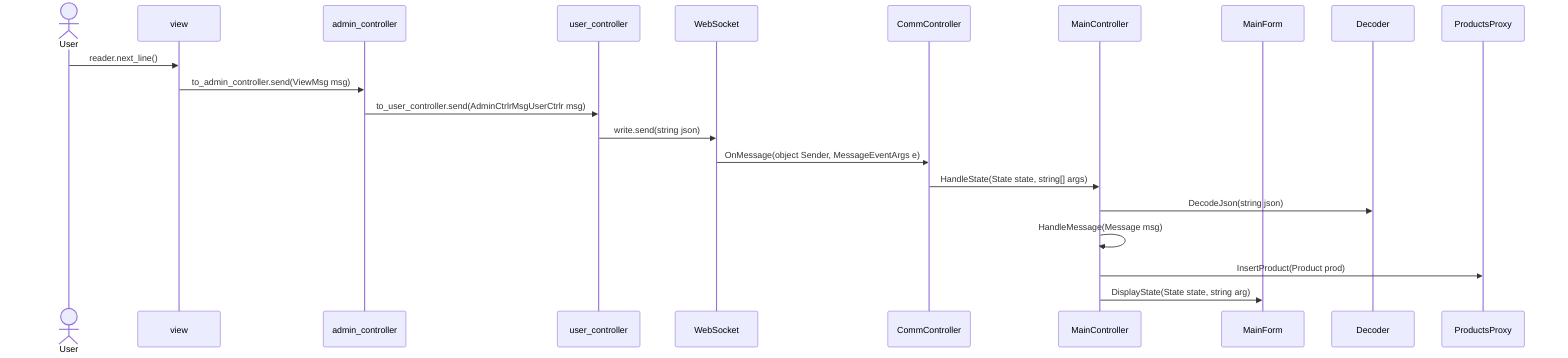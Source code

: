 sequenceDiagram

actor User
participant view
participant admin_controller
participant user_controller
participant WebSocket
participant CommController
participant MainController
participant MainForm

User ->> view: reader.next_line()
view ->> admin_controller: to_admin_controller.send(ViewMsg msg)
admin_controller ->> user_controller: to_user_controller.send(AdminCtrlrMsgUserCtrlr msg)
user_controller ->> WebSocket: write.send(string json)
WebSocket ->> CommController: OnMessage(object Sender, MessageEventArgs e)
CommController ->> MainController: HandleState(State state, string[] args)
MainController ->> Decoder: DecodeJson(string json)
MainController ->> MainController: HandleMessage(Message msg)
MainController ->> ProductsProxy: InsertProduct(Product prod)
MainController ->> MainForm: DisplayState(State state, string arg)
